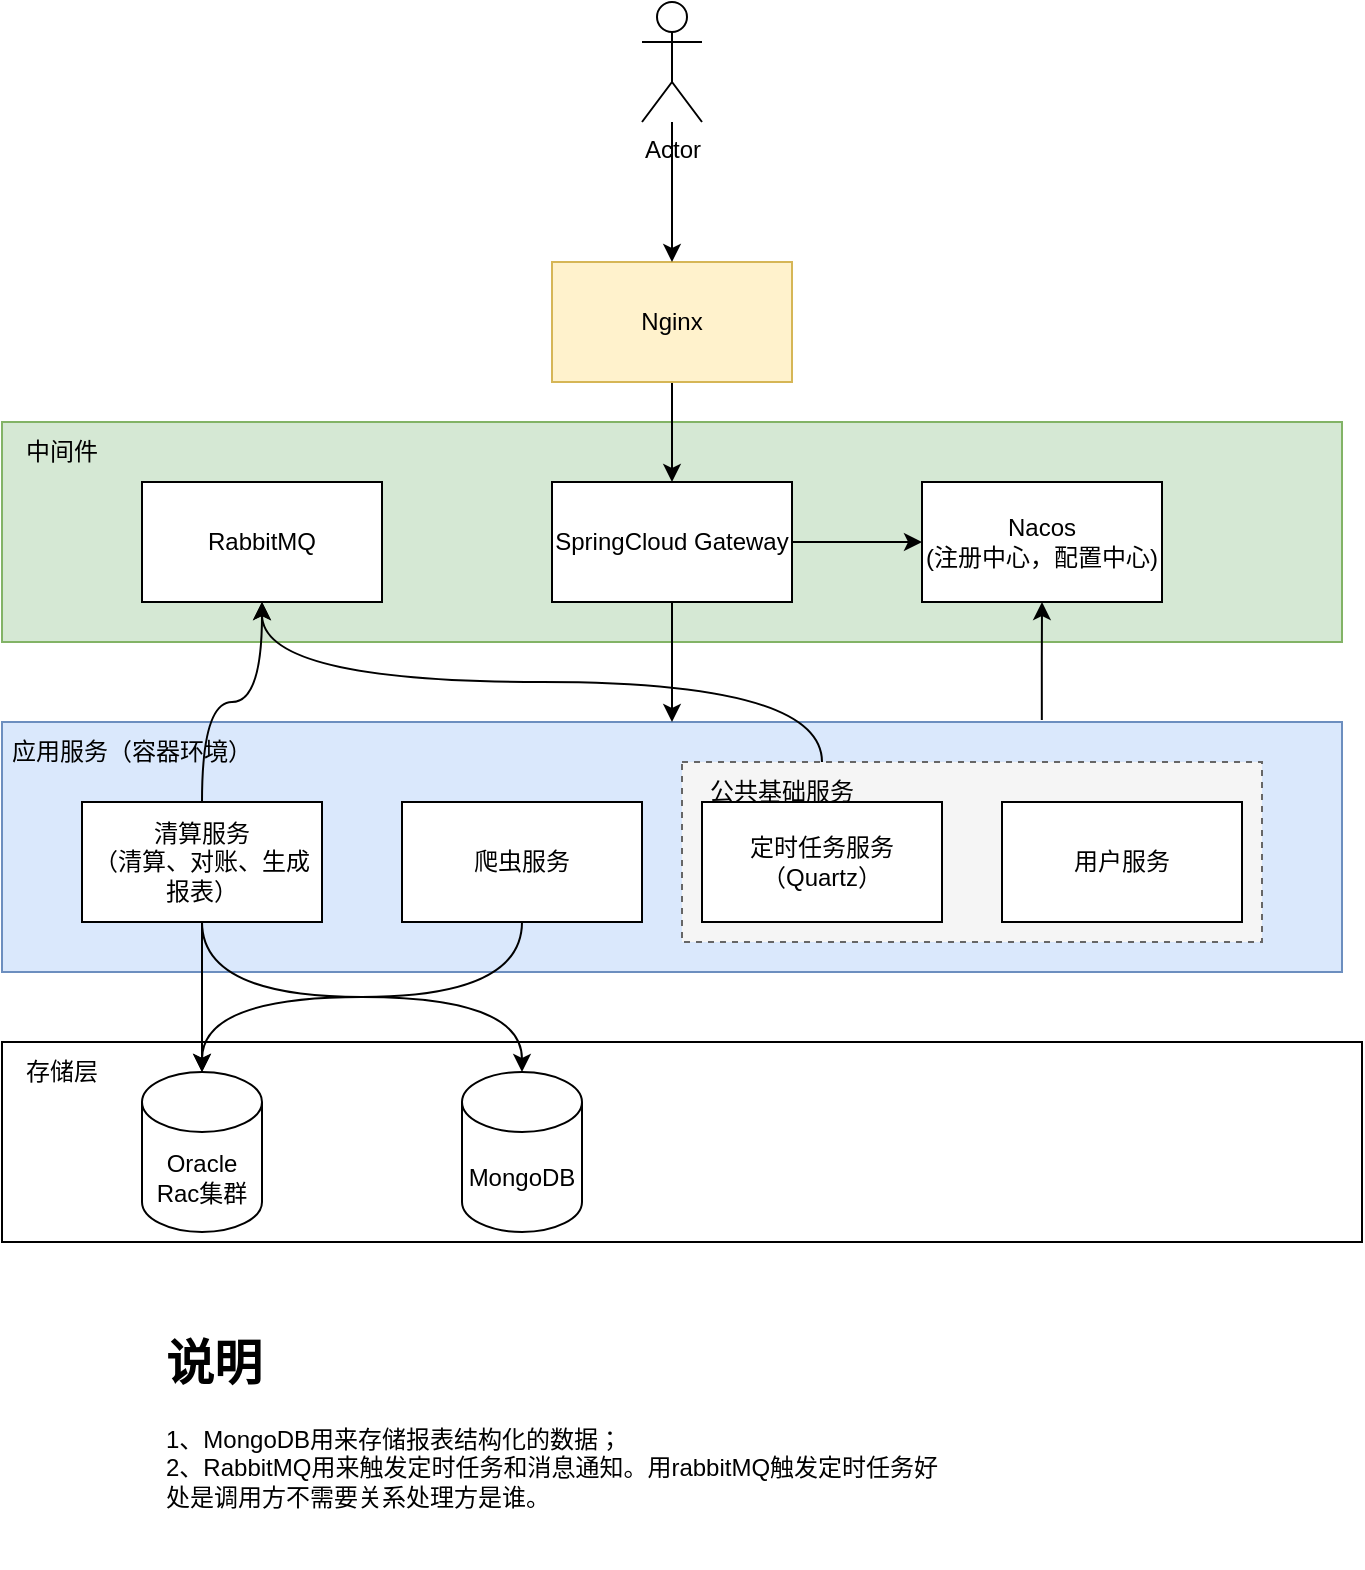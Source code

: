 <mxfile version="24.7.8">
  <diagram name="第 1 页" id="mCzyzfASEUH90jYzpFTh">
    <mxGraphModel dx="1434" dy="746" grid="1" gridSize="10" guides="1" tooltips="1" connect="1" arrows="1" fold="1" page="1" pageScale="1" pageWidth="827" pageHeight="1169" math="0" shadow="0">
      <root>
        <mxCell id="0" />
        <mxCell id="1" parent="0" />
        <mxCell id="-GC_Feh9PmOp9ZqAWGjx-41" value="" style="rounded=0;whiteSpace=wrap;html=1;" vertex="1" parent="1">
          <mxGeometry x="50" y="630" width="680" height="100" as="geometry" />
        </mxCell>
        <mxCell id="-GC_Feh9PmOp9ZqAWGjx-39" value="" style="rounded=0;whiteSpace=wrap;html=1;fillColor=#d5e8d4;strokeColor=#82b366;" vertex="1" parent="1">
          <mxGeometry x="50" y="320" width="670" height="110" as="geometry" />
        </mxCell>
        <mxCell id="-GC_Feh9PmOp9ZqAWGjx-26" style="edgeStyle=orthogonalEdgeStyle;rounded=0;orthogonalLoop=1;jettySize=auto;html=1;exitX=0.776;exitY=-0.008;exitDx=0;exitDy=0;entryX=0.5;entryY=1;entryDx=0;entryDy=0;exitPerimeter=0;" edge="1" parent="1" source="-GC_Feh9PmOp9ZqAWGjx-19" target="-GC_Feh9PmOp9ZqAWGjx-14">
          <mxGeometry relative="1" as="geometry" />
        </mxCell>
        <mxCell id="-GC_Feh9PmOp9ZqAWGjx-19" value="" style="rounded=0;whiteSpace=wrap;html=1;fillColor=#dae8fc;strokeColor=#6c8ebf;" vertex="1" parent="1">
          <mxGeometry x="50" y="470" width="670" height="125" as="geometry" />
        </mxCell>
        <mxCell id="-GC_Feh9PmOp9ZqAWGjx-17" value="" style="rounded=0;whiteSpace=wrap;html=1;dashed=1;fillColor=#f5f5f5;fontColor=#333333;strokeColor=#666666;" vertex="1" parent="1">
          <mxGeometry x="390" y="490" width="290" height="90" as="geometry" />
        </mxCell>
        <mxCell id="-GC_Feh9PmOp9ZqAWGjx-13" style="edgeStyle=orthogonalEdgeStyle;rounded=0;orthogonalLoop=1;jettySize=auto;html=1;exitX=0.5;exitY=1;exitDx=0;exitDy=0;entryX=0.5;entryY=0;entryDx=0;entryDy=0;" edge="1" parent="1" source="-GC_Feh9PmOp9ZqAWGjx-2" target="-GC_Feh9PmOp9ZqAWGjx-12">
          <mxGeometry relative="1" as="geometry" />
        </mxCell>
        <mxCell id="-GC_Feh9PmOp9ZqAWGjx-2" value="Nginx" style="rounded=0;whiteSpace=wrap;html=1;fillColor=#fff2cc;strokeColor=#d6b656;" vertex="1" parent="1">
          <mxGeometry x="325" y="240" width="120" height="60" as="geometry" />
        </mxCell>
        <mxCell id="-GC_Feh9PmOp9ZqAWGjx-8" value="" style="edgeStyle=orthogonalEdgeStyle;rounded=0;orthogonalLoop=1;jettySize=auto;html=1;" edge="1" parent="1" source="-GC_Feh9PmOp9ZqAWGjx-3" target="-GC_Feh9PmOp9ZqAWGjx-2">
          <mxGeometry relative="1" as="geometry" />
        </mxCell>
        <mxCell id="-GC_Feh9PmOp9ZqAWGjx-3" value="Actor" style="shape=umlActor;verticalLabelPosition=bottom;verticalAlign=top;html=1;outlineConnect=0;" vertex="1" parent="1">
          <mxGeometry x="370" y="110" width="30" height="60" as="geometry" />
        </mxCell>
        <mxCell id="-GC_Feh9PmOp9ZqAWGjx-27" style="edgeStyle=orthogonalEdgeStyle;rounded=0;orthogonalLoop=1;jettySize=auto;html=1;exitX=0.5;exitY=1;exitDx=0;exitDy=0;" edge="1" parent="1" source="-GC_Feh9PmOp9ZqAWGjx-9" target="-GC_Feh9PmOp9ZqAWGjx-24">
          <mxGeometry relative="1" as="geometry" />
        </mxCell>
        <mxCell id="-GC_Feh9PmOp9ZqAWGjx-36" style="edgeStyle=orthogonalEdgeStyle;rounded=0;orthogonalLoop=1;jettySize=auto;html=1;exitX=0.5;exitY=0;exitDx=0;exitDy=0;entryX=0.5;entryY=1;entryDx=0;entryDy=0;curved=1;" edge="1" parent="1" source="-GC_Feh9PmOp9ZqAWGjx-9" target="-GC_Feh9PmOp9ZqAWGjx-35">
          <mxGeometry relative="1" as="geometry" />
        </mxCell>
        <mxCell id="-GC_Feh9PmOp9ZqAWGjx-9" value="清算服务&lt;br&gt;（清算、对账、生成报表）" style="rounded=0;whiteSpace=wrap;html=1;" vertex="1" parent="1">
          <mxGeometry x="90" y="510" width="120" height="60" as="geometry" />
        </mxCell>
        <mxCell id="-GC_Feh9PmOp9ZqAWGjx-10" value="爬虫服务" style="rounded=0;whiteSpace=wrap;html=1;" vertex="1" parent="1">
          <mxGeometry x="250" y="510" width="120" height="60" as="geometry" />
        </mxCell>
        <mxCell id="-GC_Feh9PmOp9ZqAWGjx-23" style="edgeStyle=orthogonalEdgeStyle;rounded=0;orthogonalLoop=1;jettySize=auto;html=1;exitX=0.5;exitY=1;exitDx=0;exitDy=0;entryX=0.5;entryY=0;entryDx=0;entryDy=0;" edge="1" parent="1" source="-GC_Feh9PmOp9ZqAWGjx-12" target="-GC_Feh9PmOp9ZqAWGjx-19">
          <mxGeometry relative="1" as="geometry" />
        </mxCell>
        <mxCell id="-GC_Feh9PmOp9ZqAWGjx-25" style="edgeStyle=orthogonalEdgeStyle;rounded=0;orthogonalLoop=1;jettySize=auto;html=1;exitX=1;exitY=0.5;exitDx=0;exitDy=0;entryX=0;entryY=0.5;entryDx=0;entryDy=0;" edge="1" parent="1" source="-GC_Feh9PmOp9ZqAWGjx-12" target="-GC_Feh9PmOp9ZqAWGjx-14">
          <mxGeometry relative="1" as="geometry" />
        </mxCell>
        <mxCell id="-GC_Feh9PmOp9ZqAWGjx-12" value="SpringCloud Gateway" style="rounded=0;whiteSpace=wrap;html=1;" vertex="1" parent="1">
          <mxGeometry x="325" y="350" width="120" height="60" as="geometry" />
        </mxCell>
        <mxCell id="-GC_Feh9PmOp9ZqAWGjx-14" value="Nacos&lt;br&gt;(注册中心，配置中心)" style="rounded=0;whiteSpace=wrap;html=1;" vertex="1" parent="1">
          <mxGeometry x="510" y="350" width="120" height="60" as="geometry" />
        </mxCell>
        <mxCell id="-GC_Feh9PmOp9ZqAWGjx-15" value="定时任务服务&lt;br&gt;（Quartz）" style="rounded=0;whiteSpace=wrap;html=1;" vertex="1" parent="1">
          <mxGeometry x="400" y="510" width="120" height="60" as="geometry" />
        </mxCell>
        <mxCell id="-GC_Feh9PmOp9ZqAWGjx-16" value="用户服务" style="rounded=0;whiteSpace=wrap;html=1;" vertex="1" parent="1">
          <mxGeometry x="550" y="510" width="120" height="60" as="geometry" />
        </mxCell>
        <mxCell id="-GC_Feh9PmOp9ZqAWGjx-37" style="edgeStyle=orthogonalEdgeStyle;rounded=0;orthogonalLoop=1;jettySize=auto;html=1;exitX=0.75;exitY=0;exitDx=0;exitDy=0;entryX=0.5;entryY=1;entryDx=0;entryDy=0;curved=1;" edge="1" parent="1" source="-GC_Feh9PmOp9ZqAWGjx-18" target="-GC_Feh9PmOp9ZqAWGjx-35">
          <mxGeometry relative="1" as="geometry" />
        </mxCell>
        <mxCell id="-GC_Feh9PmOp9ZqAWGjx-18" value="公共基础服务" style="text;html=1;align=center;verticalAlign=middle;whiteSpace=wrap;rounded=0;" vertex="1" parent="1">
          <mxGeometry x="400" y="490" width="80" height="30" as="geometry" />
        </mxCell>
        <mxCell id="-GC_Feh9PmOp9ZqAWGjx-20" value="应用服务（容器环境）" style="text;html=1;align=center;verticalAlign=middle;whiteSpace=wrap;rounded=0;" vertex="1" parent="1">
          <mxGeometry x="50" y="470" width="130" height="30" as="geometry" />
        </mxCell>
        <mxCell id="-GC_Feh9PmOp9ZqAWGjx-24" value="Oracle Rac集群" style="shape=cylinder3;whiteSpace=wrap;html=1;boundedLbl=1;backgroundOutline=1;size=15;" vertex="1" parent="1">
          <mxGeometry x="120" y="645" width="60" height="80" as="geometry" />
        </mxCell>
        <mxCell id="-GC_Feh9PmOp9ZqAWGjx-29" value="MongoDB" style="shape=cylinder3;whiteSpace=wrap;html=1;boundedLbl=1;backgroundOutline=1;size=15;" vertex="1" parent="1">
          <mxGeometry x="280" y="645" width="60" height="80" as="geometry" />
        </mxCell>
        <mxCell id="-GC_Feh9PmOp9ZqAWGjx-31" style="edgeStyle=orthogonalEdgeStyle;rounded=0;orthogonalLoop=1;jettySize=auto;html=1;exitX=0.5;exitY=1;exitDx=0;exitDy=0;entryX=0.5;entryY=0;entryDx=0;entryDy=0;entryPerimeter=0;curved=1;" edge="1" parent="1" source="-GC_Feh9PmOp9ZqAWGjx-10" target="-GC_Feh9PmOp9ZqAWGjx-24">
          <mxGeometry relative="1" as="geometry" />
        </mxCell>
        <mxCell id="-GC_Feh9PmOp9ZqAWGjx-32" style="edgeStyle=orthogonalEdgeStyle;rounded=0;orthogonalLoop=1;jettySize=auto;html=1;exitX=0.5;exitY=1;exitDx=0;exitDy=0;entryX=0.5;entryY=0;entryDx=0;entryDy=0;entryPerimeter=0;curved=1;" edge="1" parent="1" source="-GC_Feh9PmOp9ZqAWGjx-9" target="-GC_Feh9PmOp9ZqAWGjx-29">
          <mxGeometry relative="1" as="geometry" />
        </mxCell>
        <mxCell id="-GC_Feh9PmOp9ZqAWGjx-34" value="&lt;h1 style=&quot;margin-top: 0px;&quot;&gt;说明&lt;/h1&gt;&lt;p&gt;1、MongoDB用来存储报表结构化的数据；&lt;br&gt;2、RabbitMQ用来触发定时任务和消息通知。用rabbitMQ触发定时任务好处是调用方不需要关系处理方是谁。&lt;/p&gt;" style="text;html=1;whiteSpace=wrap;overflow=hidden;rounded=0;" vertex="1" parent="1">
          <mxGeometry x="130" y="770" width="390" height="120" as="geometry" />
        </mxCell>
        <mxCell id="-GC_Feh9PmOp9ZqAWGjx-35" value="RabbitMQ" style="rounded=0;whiteSpace=wrap;html=1;" vertex="1" parent="1">
          <mxGeometry x="120" y="350" width="120" height="60" as="geometry" />
        </mxCell>
        <mxCell id="-GC_Feh9PmOp9ZqAWGjx-40" value="中间件" style="text;html=1;align=center;verticalAlign=middle;whiteSpace=wrap;rounded=0;" vertex="1" parent="1">
          <mxGeometry x="50" y="320" width="60" height="30" as="geometry" />
        </mxCell>
        <mxCell id="-GC_Feh9PmOp9ZqAWGjx-42" value="存储层" style="text;html=1;align=center;verticalAlign=middle;whiteSpace=wrap;rounded=0;" vertex="1" parent="1">
          <mxGeometry x="50" y="630" width="60" height="30" as="geometry" />
        </mxCell>
      </root>
    </mxGraphModel>
  </diagram>
</mxfile>
